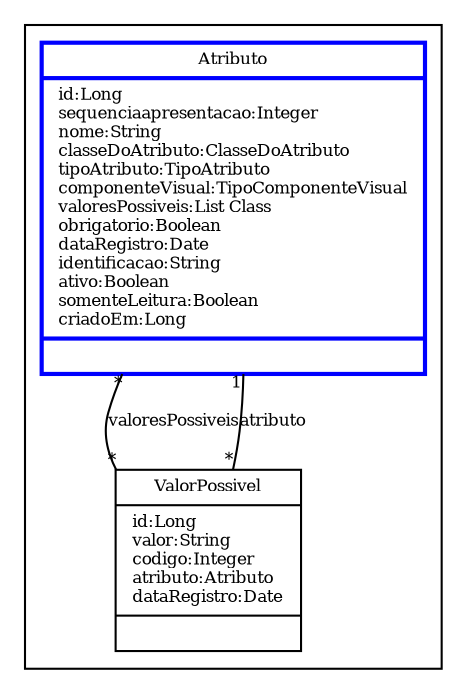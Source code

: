 digraph G{
fontname = "Times-Roman"
fontsize = 8

node [
        fontname = "Times-Roman"
        fontsize = 8
        shape = "record"
]

edge [
        fontname = "Times-Roman"
        fontsize = 8
]

subgraph clusterATRIBUTOS_GENERICOS
{
Atributo [style=bold,color="#0000ff"label = "{Atributo|id:Long\lsequenciaapresentacao:Integer\lnome:String\lclasseDoAtributo:ClasseDoAtributo\ltipoAtributo:TipoAtributo\lcomponenteVisual:TipoComponenteVisual\lvaloresPossiveis:List Class\lobrigatorio:Boolean\ldataRegistro:Date\lidentificacao:String\lativo:Boolean\lsomenteLeitura:Boolean\lcriadoEm:Long\l|\l}"]
ValorPossivel [label = "{ValorPossivel|id:Long\lvalor:String\lcodigo:Integer\latributo:Atributo\ldataRegistro:Date\l|\l}"]
}
edge [arrowhead = "none" headlabel = "*" taillabel = "*"] Atributo -> ValorPossivel [label = "valoresPossiveis"]
edge [arrowhead = "none" headlabel = "1" taillabel = "*"] ValorPossivel -> Atributo [label = "atributo"]
}
